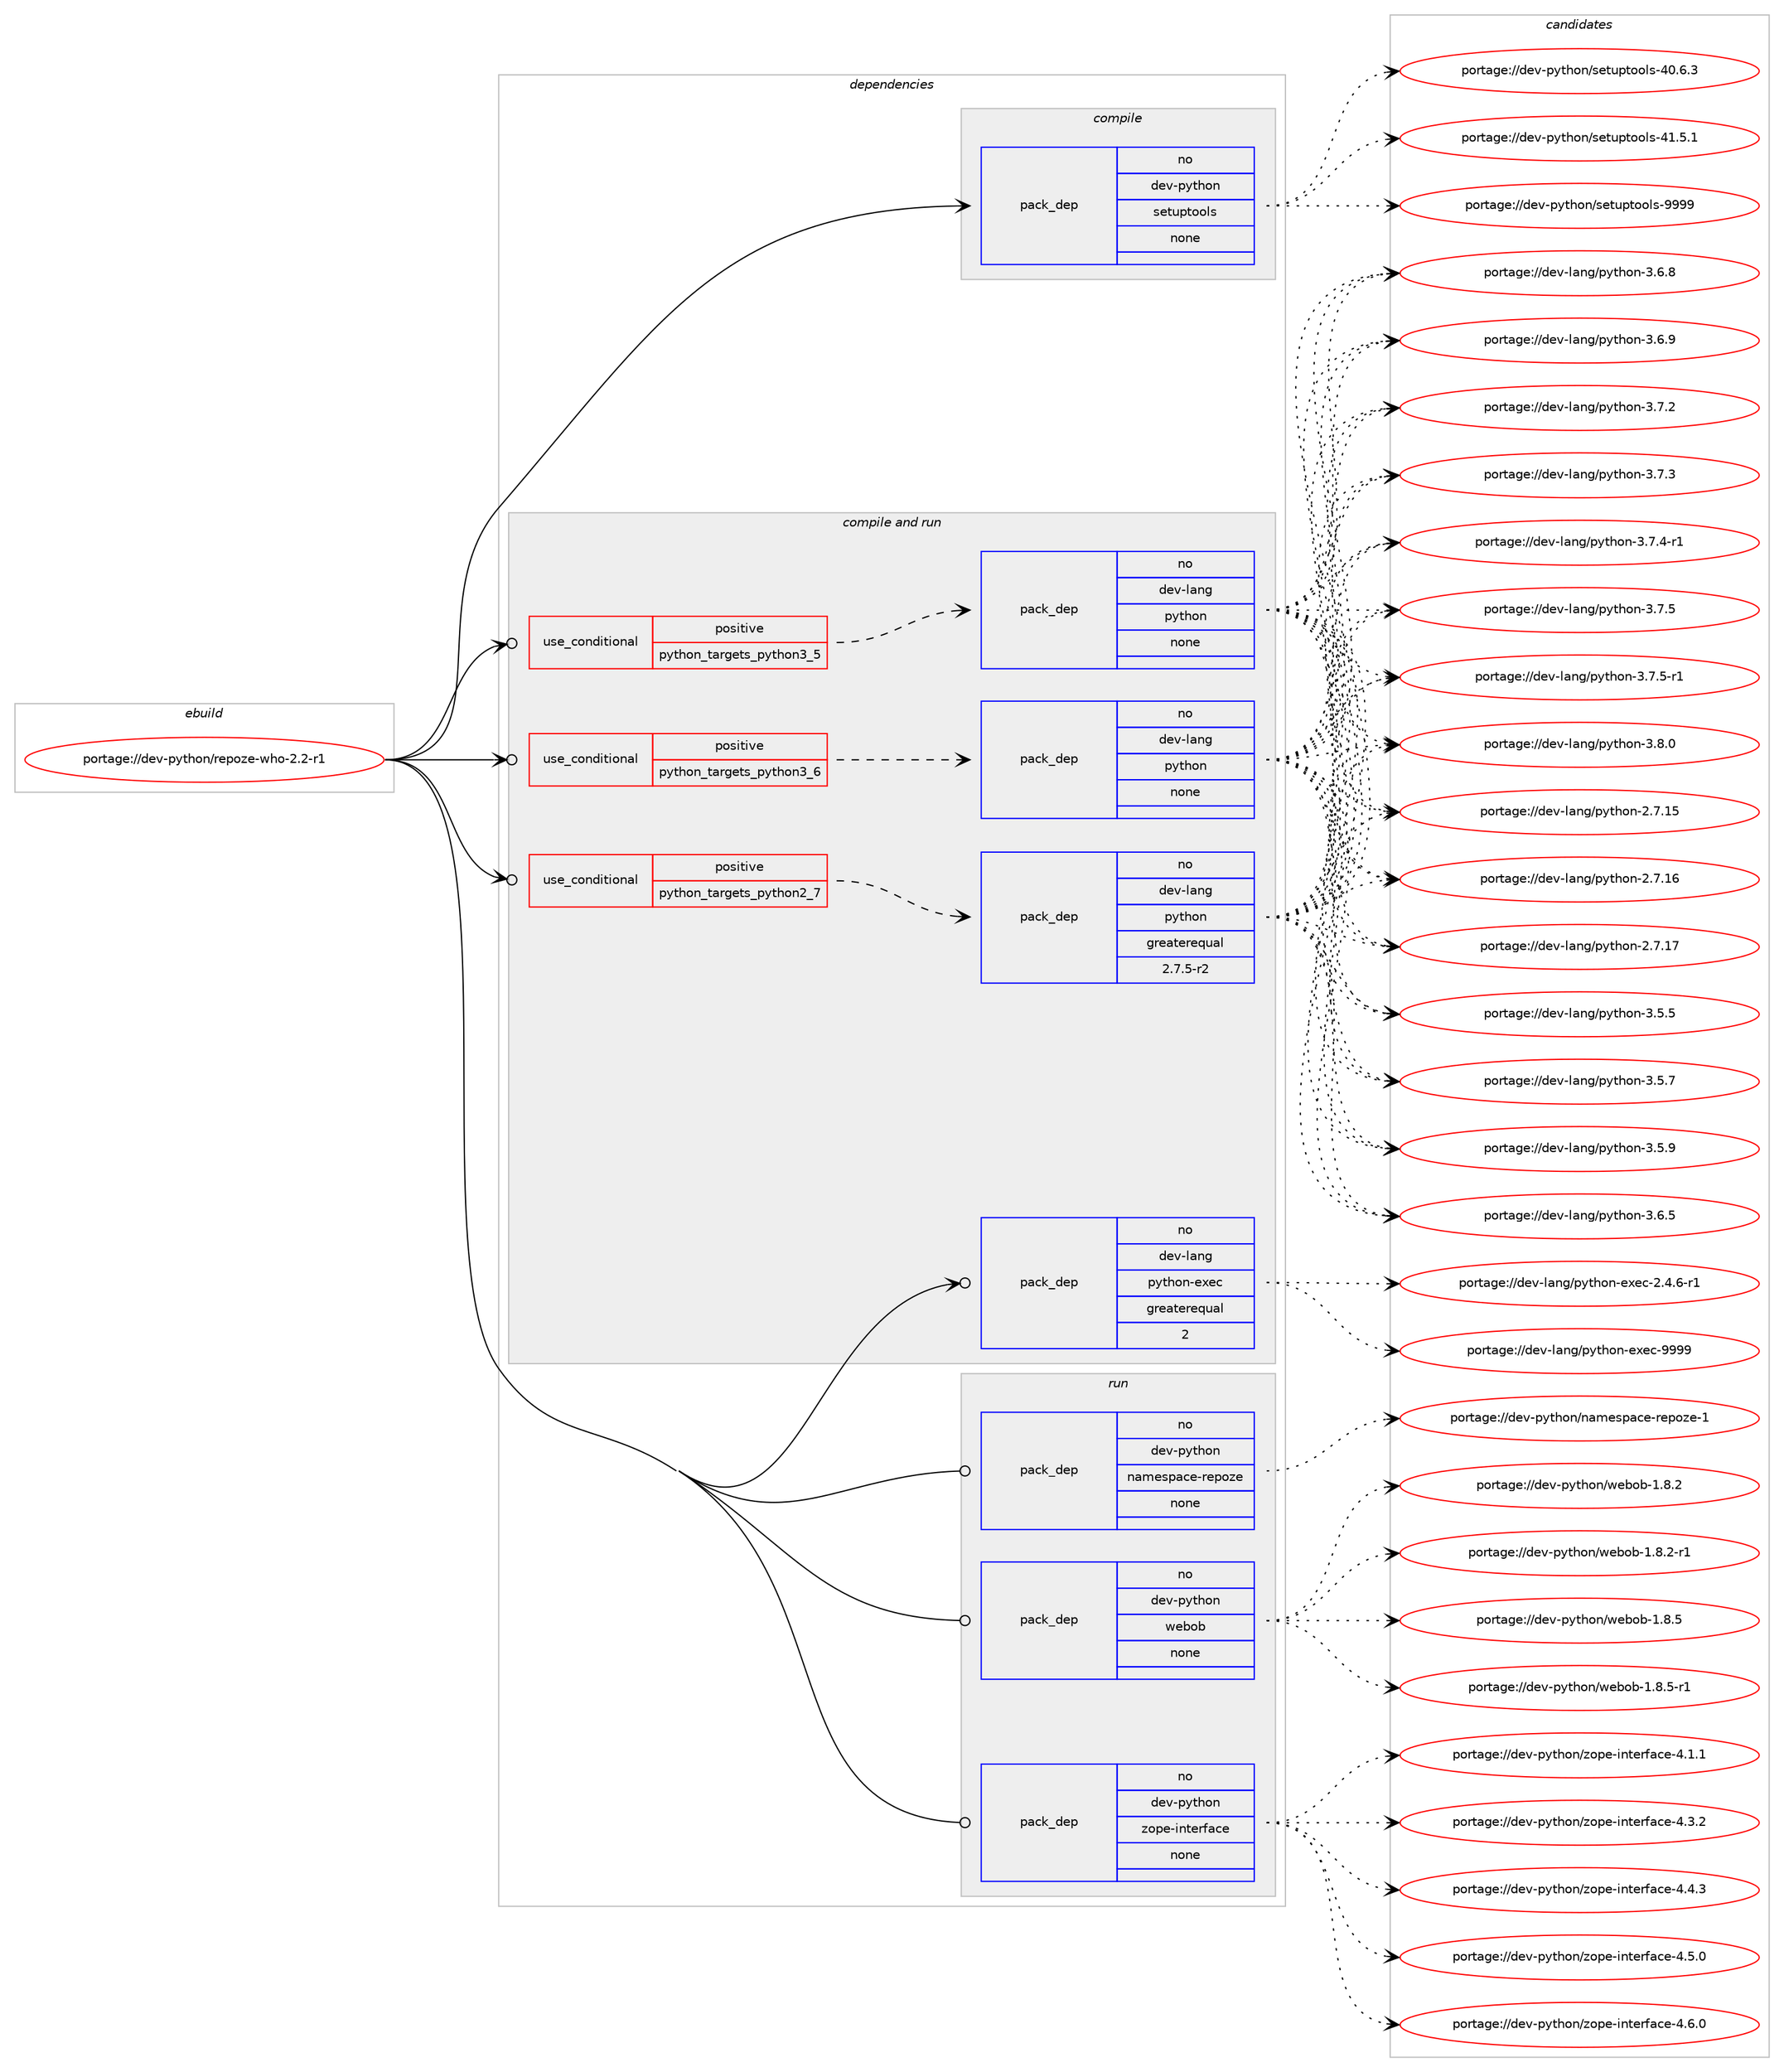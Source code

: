 digraph prolog {

# *************
# Graph options
# *************

newrank=true;
concentrate=true;
compound=true;
graph [rankdir=LR,fontname=Helvetica,fontsize=10,ranksep=1.5];#, ranksep=2.5, nodesep=0.2];
edge  [arrowhead=vee];
node  [fontname=Helvetica,fontsize=10];

# **********
# The ebuild
# **********

subgraph cluster_leftcol {
color=gray;
rank=same;
label=<<i>ebuild</i>>;
id [label="portage://dev-python/repoze-who-2.2-r1", color=red, width=4, href="../dev-python/repoze-who-2.2-r1.svg"];
}

# ****************
# The dependencies
# ****************

subgraph cluster_midcol {
color=gray;
label=<<i>dependencies</i>>;
subgraph cluster_compile {
fillcolor="#eeeeee";
style=filled;
label=<<i>compile</i>>;
subgraph pack128798 {
dependency170108 [label=<<TABLE BORDER="0" CELLBORDER="1" CELLSPACING="0" CELLPADDING="4" WIDTH="220"><TR><TD ROWSPAN="6" CELLPADDING="30">pack_dep</TD></TR><TR><TD WIDTH="110">no</TD></TR><TR><TD>dev-python</TD></TR><TR><TD>setuptools</TD></TR><TR><TD>none</TD></TR><TR><TD></TD></TR></TABLE>>, shape=none, color=blue];
}
id:e -> dependency170108:w [weight=20,style="solid",arrowhead="vee"];
}
subgraph cluster_compileandrun {
fillcolor="#eeeeee";
style=filled;
label=<<i>compile and run</i>>;
subgraph cond37909 {
dependency170109 [label=<<TABLE BORDER="0" CELLBORDER="1" CELLSPACING="0" CELLPADDING="4"><TR><TD ROWSPAN="3" CELLPADDING="10">use_conditional</TD></TR><TR><TD>positive</TD></TR><TR><TD>python_targets_python2_7</TD></TR></TABLE>>, shape=none, color=red];
subgraph pack128799 {
dependency170110 [label=<<TABLE BORDER="0" CELLBORDER="1" CELLSPACING="0" CELLPADDING="4" WIDTH="220"><TR><TD ROWSPAN="6" CELLPADDING="30">pack_dep</TD></TR><TR><TD WIDTH="110">no</TD></TR><TR><TD>dev-lang</TD></TR><TR><TD>python</TD></TR><TR><TD>greaterequal</TD></TR><TR><TD>2.7.5-r2</TD></TR></TABLE>>, shape=none, color=blue];
}
dependency170109:e -> dependency170110:w [weight=20,style="dashed",arrowhead="vee"];
}
id:e -> dependency170109:w [weight=20,style="solid",arrowhead="odotvee"];
subgraph cond37910 {
dependency170111 [label=<<TABLE BORDER="0" CELLBORDER="1" CELLSPACING="0" CELLPADDING="4"><TR><TD ROWSPAN="3" CELLPADDING="10">use_conditional</TD></TR><TR><TD>positive</TD></TR><TR><TD>python_targets_python3_5</TD></TR></TABLE>>, shape=none, color=red];
subgraph pack128800 {
dependency170112 [label=<<TABLE BORDER="0" CELLBORDER="1" CELLSPACING="0" CELLPADDING="4" WIDTH="220"><TR><TD ROWSPAN="6" CELLPADDING="30">pack_dep</TD></TR><TR><TD WIDTH="110">no</TD></TR><TR><TD>dev-lang</TD></TR><TR><TD>python</TD></TR><TR><TD>none</TD></TR><TR><TD></TD></TR></TABLE>>, shape=none, color=blue];
}
dependency170111:e -> dependency170112:w [weight=20,style="dashed",arrowhead="vee"];
}
id:e -> dependency170111:w [weight=20,style="solid",arrowhead="odotvee"];
subgraph cond37911 {
dependency170113 [label=<<TABLE BORDER="0" CELLBORDER="1" CELLSPACING="0" CELLPADDING="4"><TR><TD ROWSPAN="3" CELLPADDING="10">use_conditional</TD></TR><TR><TD>positive</TD></TR><TR><TD>python_targets_python3_6</TD></TR></TABLE>>, shape=none, color=red];
subgraph pack128801 {
dependency170114 [label=<<TABLE BORDER="0" CELLBORDER="1" CELLSPACING="0" CELLPADDING="4" WIDTH="220"><TR><TD ROWSPAN="6" CELLPADDING="30">pack_dep</TD></TR><TR><TD WIDTH="110">no</TD></TR><TR><TD>dev-lang</TD></TR><TR><TD>python</TD></TR><TR><TD>none</TD></TR><TR><TD></TD></TR></TABLE>>, shape=none, color=blue];
}
dependency170113:e -> dependency170114:w [weight=20,style="dashed",arrowhead="vee"];
}
id:e -> dependency170113:w [weight=20,style="solid",arrowhead="odotvee"];
subgraph pack128802 {
dependency170115 [label=<<TABLE BORDER="0" CELLBORDER="1" CELLSPACING="0" CELLPADDING="4" WIDTH="220"><TR><TD ROWSPAN="6" CELLPADDING="30">pack_dep</TD></TR><TR><TD WIDTH="110">no</TD></TR><TR><TD>dev-lang</TD></TR><TR><TD>python-exec</TD></TR><TR><TD>greaterequal</TD></TR><TR><TD>2</TD></TR></TABLE>>, shape=none, color=blue];
}
id:e -> dependency170115:w [weight=20,style="solid",arrowhead="odotvee"];
}
subgraph cluster_run {
fillcolor="#eeeeee";
style=filled;
label=<<i>run</i>>;
subgraph pack128803 {
dependency170116 [label=<<TABLE BORDER="0" CELLBORDER="1" CELLSPACING="0" CELLPADDING="4" WIDTH="220"><TR><TD ROWSPAN="6" CELLPADDING="30">pack_dep</TD></TR><TR><TD WIDTH="110">no</TD></TR><TR><TD>dev-python</TD></TR><TR><TD>namespace-repoze</TD></TR><TR><TD>none</TD></TR><TR><TD></TD></TR></TABLE>>, shape=none, color=blue];
}
id:e -> dependency170116:w [weight=20,style="solid",arrowhead="odot"];
subgraph pack128804 {
dependency170117 [label=<<TABLE BORDER="0" CELLBORDER="1" CELLSPACING="0" CELLPADDING="4" WIDTH="220"><TR><TD ROWSPAN="6" CELLPADDING="30">pack_dep</TD></TR><TR><TD WIDTH="110">no</TD></TR><TR><TD>dev-python</TD></TR><TR><TD>webob</TD></TR><TR><TD>none</TD></TR><TR><TD></TD></TR></TABLE>>, shape=none, color=blue];
}
id:e -> dependency170117:w [weight=20,style="solid",arrowhead="odot"];
subgraph pack128805 {
dependency170118 [label=<<TABLE BORDER="0" CELLBORDER="1" CELLSPACING="0" CELLPADDING="4" WIDTH="220"><TR><TD ROWSPAN="6" CELLPADDING="30">pack_dep</TD></TR><TR><TD WIDTH="110">no</TD></TR><TR><TD>dev-python</TD></TR><TR><TD>zope-interface</TD></TR><TR><TD>none</TD></TR><TR><TD></TD></TR></TABLE>>, shape=none, color=blue];
}
id:e -> dependency170118:w [weight=20,style="solid",arrowhead="odot"];
}
}

# **************
# The candidates
# **************

subgraph cluster_choices {
rank=same;
color=gray;
label=<<i>candidates</i>>;

subgraph choice128798 {
color=black;
nodesep=1;
choiceportage100101118451121211161041111104711510111611711211611111110811545524846544651 [label="portage://dev-python/setuptools-40.6.3", color=red, width=4,href="../dev-python/setuptools-40.6.3.svg"];
choiceportage100101118451121211161041111104711510111611711211611111110811545524946534649 [label="portage://dev-python/setuptools-41.5.1", color=red, width=4,href="../dev-python/setuptools-41.5.1.svg"];
choiceportage10010111845112121116104111110471151011161171121161111111081154557575757 [label="portage://dev-python/setuptools-9999", color=red, width=4,href="../dev-python/setuptools-9999.svg"];
dependency170108:e -> choiceportage100101118451121211161041111104711510111611711211611111110811545524846544651:w [style=dotted,weight="100"];
dependency170108:e -> choiceportage100101118451121211161041111104711510111611711211611111110811545524946534649:w [style=dotted,weight="100"];
dependency170108:e -> choiceportage10010111845112121116104111110471151011161171121161111111081154557575757:w [style=dotted,weight="100"];
}
subgraph choice128799 {
color=black;
nodesep=1;
choiceportage10010111845108971101034711212111610411111045504655464953 [label="portage://dev-lang/python-2.7.15", color=red, width=4,href="../dev-lang/python-2.7.15.svg"];
choiceportage10010111845108971101034711212111610411111045504655464954 [label="portage://dev-lang/python-2.7.16", color=red, width=4,href="../dev-lang/python-2.7.16.svg"];
choiceportage10010111845108971101034711212111610411111045504655464955 [label="portage://dev-lang/python-2.7.17", color=red, width=4,href="../dev-lang/python-2.7.17.svg"];
choiceportage100101118451089711010347112121116104111110455146534653 [label="portage://dev-lang/python-3.5.5", color=red, width=4,href="../dev-lang/python-3.5.5.svg"];
choiceportage100101118451089711010347112121116104111110455146534655 [label="portage://dev-lang/python-3.5.7", color=red, width=4,href="../dev-lang/python-3.5.7.svg"];
choiceportage100101118451089711010347112121116104111110455146534657 [label="portage://dev-lang/python-3.5.9", color=red, width=4,href="../dev-lang/python-3.5.9.svg"];
choiceportage100101118451089711010347112121116104111110455146544653 [label="portage://dev-lang/python-3.6.5", color=red, width=4,href="../dev-lang/python-3.6.5.svg"];
choiceportage100101118451089711010347112121116104111110455146544656 [label="portage://dev-lang/python-3.6.8", color=red, width=4,href="../dev-lang/python-3.6.8.svg"];
choiceportage100101118451089711010347112121116104111110455146544657 [label="portage://dev-lang/python-3.6.9", color=red, width=4,href="../dev-lang/python-3.6.9.svg"];
choiceportage100101118451089711010347112121116104111110455146554650 [label="portage://dev-lang/python-3.7.2", color=red, width=4,href="../dev-lang/python-3.7.2.svg"];
choiceportage100101118451089711010347112121116104111110455146554651 [label="portage://dev-lang/python-3.7.3", color=red, width=4,href="../dev-lang/python-3.7.3.svg"];
choiceportage1001011184510897110103471121211161041111104551465546524511449 [label="portage://dev-lang/python-3.7.4-r1", color=red, width=4,href="../dev-lang/python-3.7.4-r1.svg"];
choiceportage100101118451089711010347112121116104111110455146554653 [label="portage://dev-lang/python-3.7.5", color=red, width=4,href="../dev-lang/python-3.7.5.svg"];
choiceportage1001011184510897110103471121211161041111104551465546534511449 [label="portage://dev-lang/python-3.7.5-r1", color=red, width=4,href="../dev-lang/python-3.7.5-r1.svg"];
choiceportage100101118451089711010347112121116104111110455146564648 [label="portage://dev-lang/python-3.8.0", color=red, width=4,href="../dev-lang/python-3.8.0.svg"];
dependency170110:e -> choiceportage10010111845108971101034711212111610411111045504655464953:w [style=dotted,weight="100"];
dependency170110:e -> choiceportage10010111845108971101034711212111610411111045504655464954:w [style=dotted,weight="100"];
dependency170110:e -> choiceportage10010111845108971101034711212111610411111045504655464955:w [style=dotted,weight="100"];
dependency170110:e -> choiceportage100101118451089711010347112121116104111110455146534653:w [style=dotted,weight="100"];
dependency170110:e -> choiceportage100101118451089711010347112121116104111110455146534655:w [style=dotted,weight="100"];
dependency170110:e -> choiceportage100101118451089711010347112121116104111110455146534657:w [style=dotted,weight="100"];
dependency170110:e -> choiceportage100101118451089711010347112121116104111110455146544653:w [style=dotted,weight="100"];
dependency170110:e -> choiceportage100101118451089711010347112121116104111110455146544656:w [style=dotted,weight="100"];
dependency170110:e -> choiceportage100101118451089711010347112121116104111110455146544657:w [style=dotted,weight="100"];
dependency170110:e -> choiceportage100101118451089711010347112121116104111110455146554650:w [style=dotted,weight="100"];
dependency170110:e -> choiceportage100101118451089711010347112121116104111110455146554651:w [style=dotted,weight="100"];
dependency170110:e -> choiceportage1001011184510897110103471121211161041111104551465546524511449:w [style=dotted,weight="100"];
dependency170110:e -> choiceportage100101118451089711010347112121116104111110455146554653:w [style=dotted,weight="100"];
dependency170110:e -> choiceportage1001011184510897110103471121211161041111104551465546534511449:w [style=dotted,weight="100"];
dependency170110:e -> choiceportage100101118451089711010347112121116104111110455146564648:w [style=dotted,weight="100"];
}
subgraph choice128800 {
color=black;
nodesep=1;
choiceportage10010111845108971101034711212111610411111045504655464953 [label="portage://dev-lang/python-2.7.15", color=red, width=4,href="../dev-lang/python-2.7.15.svg"];
choiceportage10010111845108971101034711212111610411111045504655464954 [label="portage://dev-lang/python-2.7.16", color=red, width=4,href="../dev-lang/python-2.7.16.svg"];
choiceportage10010111845108971101034711212111610411111045504655464955 [label="portage://dev-lang/python-2.7.17", color=red, width=4,href="../dev-lang/python-2.7.17.svg"];
choiceportage100101118451089711010347112121116104111110455146534653 [label="portage://dev-lang/python-3.5.5", color=red, width=4,href="../dev-lang/python-3.5.5.svg"];
choiceportage100101118451089711010347112121116104111110455146534655 [label="portage://dev-lang/python-3.5.7", color=red, width=4,href="../dev-lang/python-3.5.7.svg"];
choiceportage100101118451089711010347112121116104111110455146534657 [label="portage://dev-lang/python-3.5.9", color=red, width=4,href="../dev-lang/python-3.5.9.svg"];
choiceportage100101118451089711010347112121116104111110455146544653 [label="portage://dev-lang/python-3.6.5", color=red, width=4,href="../dev-lang/python-3.6.5.svg"];
choiceportage100101118451089711010347112121116104111110455146544656 [label="portage://dev-lang/python-3.6.8", color=red, width=4,href="../dev-lang/python-3.6.8.svg"];
choiceportage100101118451089711010347112121116104111110455146544657 [label="portage://dev-lang/python-3.6.9", color=red, width=4,href="../dev-lang/python-3.6.9.svg"];
choiceportage100101118451089711010347112121116104111110455146554650 [label="portage://dev-lang/python-3.7.2", color=red, width=4,href="../dev-lang/python-3.7.2.svg"];
choiceportage100101118451089711010347112121116104111110455146554651 [label="portage://dev-lang/python-3.7.3", color=red, width=4,href="../dev-lang/python-3.7.3.svg"];
choiceportage1001011184510897110103471121211161041111104551465546524511449 [label="portage://dev-lang/python-3.7.4-r1", color=red, width=4,href="../dev-lang/python-3.7.4-r1.svg"];
choiceportage100101118451089711010347112121116104111110455146554653 [label="portage://dev-lang/python-3.7.5", color=red, width=4,href="../dev-lang/python-3.7.5.svg"];
choiceportage1001011184510897110103471121211161041111104551465546534511449 [label="portage://dev-lang/python-3.7.5-r1", color=red, width=4,href="../dev-lang/python-3.7.5-r1.svg"];
choiceportage100101118451089711010347112121116104111110455146564648 [label="portage://dev-lang/python-3.8.0", color=red, width=4,href="../dev-lang/python-3.8.0.svg"];
dependency170112:e -> choiceportage10010111845108971101034711212111610411111045504655464953:w [style=dotted,weight="100"];
dependency170112:e -> choiceportage10010111845108971101034711212111610411111045504655464954:w [style=dotted,weight="100"];
dependency170112:e -> choiceportage10010111845108971101034711212111610411111045504655464955:w [style=dotted,weight="100"];
dependency170112:e -> choiceportage100101118451089711010347112121116104111110455146534653:w [style=dotted,weight="100"];
dependency170112:e -> choiceportage100101118451089711010347112121116104111110455146534655:w [style=dotted,weight="100"];
dependency170112:e -> choiceportage100101118451089711010347112121116104111110455146534657:w [style=dotted,weight="100"];
dependency170112:e -> choiceportage100101118451089711010347112121116104111110455146544653:w [style=dotted,weight="100"];
dependency170112:e -> choiceportage100101118451089711010347112121116104111110455146544656:w [style=dotted,weight="100"];
dependency170112:e -> choiceportage100101118451089711010347112121116104111110455146544657:w [style=dotted,weight="100"];
dependency170112:e -> choiceportage100101118451089711010347112121116104111110455146554650:w [style=dotted,weight="100"];
dependency170112:e -> choiceportage100101118451089711010347112121116104111110455146554651:w [style=dotted,weight="100"];
dependency170112:e -> choiceportage1001011184510897110103471121211161041111104551465546524511449:w [style=dotted,weight="100"];
dependency170112:e -> choiceportage100101118451089711010347112121116104111110455146554653:w [style=dotted,weight="100"];
dependency170112:e -> choiceportage1001011184510897110103471121211161041111104551465546534511449:w [style=dotted,weight="100"];
dependency170112:e -> choiceportage100101118451089711010347112121116104111110455146564648:w [style=dotted,weight="100"];
}
subgraph choice128801 {
color=black;
nodesep=1;
choiceportage10010111845108971101034711212111610411111045504655464953 [label="portage://dev-lang/python-2.7.15", color=red, width=4,href="../dev-lang/python-2.7.15.svg"];
choiceportage10010111845108971101034711212111610411111045504655464954 [label="portage://dev-lang/python-2.7.16", color=red, width=4,href="../dev-lang/python-2.7.16.svg"];
choiceportage10010111845108971101034711212111610411111045504655464955 [label="portage://dev-lang/python-2.7.17", color=red, width=4,href="../dev-lang/python-2.7.17.svg"];
choiceportage100101118451089711010347112121116104111110455146534653 [label="portage://dev-lang/python-3.5.5", color=red, width=4,href="../dev-lang/python-3.5.5.svg"];
choiceportage100101118451089711010347112121116104111110455146534655 [label="portage://dev-lang/python-3.5.7", color=red, width=4,href="../dev-lang/python-3.5.7.svg"];
choiceportage100101118451089711010347112121116104111110455146534657 [label="portage://dev-lang/python-3.5.9", color=red, width=4,href="../dev-lang/python-3.5.9.svg"];
choiceportage100101118451089711010347112121116104111110455146544653 [label="portage://dev-lang/python-3.6.5", color=red, width=4,href="../dev-lang/python-3.6.5.svg"];
choiceportage100101118451089711010347112121116104111110455146544656 [label="portage://dev-lang/python-3.6.8", color=red, width=4,href="../dev-lang/python-3.6.8.svg"];
choiceportage100101118451089711010347112121116104111110455146544657 [label="portage://dev-lang/python-3.6.9", color=red, width=4,href="../dev-lang/python-3.6.9.svg"];
choiceportage100101118451089711010347112121116104111110455146554650 [label="portage://dev-lang/python-3.7.2", color=red, width=4,href="../dev-lang/python-3.7.2.svg"];
choiceportage100101118451089711010347112121116104111110455146554651 [label="portage://dev-lang/python-3.7.3", color=red, width=4,href="../dev-lang/python-3.7.3.svg"];
choiceportage1001011184510897110103471121211161041111104551465546524511449 [label="portage://dev-lang/python-3.7.4-r1", color=red, width=4,href="../dev-lang/python-3.7.4-r1.svg"];
choiceportage100101118451089711010347112121116104111110455146554653 [label="portage://dev-lang/python-3.7.5", color=red, width=4,href="../dev-lang/python-3.7.5.svg"];
choiceportage1001011184510897110103471121211161041111104551465546534511449 [label="portage://dev-lang/python-3.7.5-r1", color=red, width=4,href="../dev-lang/python-3.7.5-r1.svg"];
choiceportage100101118451089711010347112121116104111110455146564648 [label="portage://dev-lang/python-3.8.0", color=red, width=4,href="../dev-lang/python-3.8.0.svg"];
dependency170114:e -> choiceportage10010111845108971101034711212111610411111045504655464953:w [style=dotted,weight="100"];
dependency170114:e -> choiceportage10010111845108971101034711212111610411111045504655464954:w [style=dotted,weight="100"];
dependency170114:e -> choiceportage10010111845108971101034711212111610411111045504655464955:w [style=dotted,weight="100"];
dependency170114:e -> choiceportage100101118451089711010347112121116104111110455146534653:w [style=dotted,weight="100"];
dependency170114:e -> choiceportage100101118451089711010347112121116104111110455146534655:w [style=dotted,weight="100"];
dependency170114:e -> choiceportage100101118451089711010347112121116104111110455146534657:w [style=dotted,weight="100"];
dependency170114:e -> choiceportage100101118451089711010347112121116104111110455146544653:w [style=dotted,weight="100"];
dependency170114:e -> choiceportage100101118451089711010347112121116104111110455146544656:w [style=dotted,weight="100"];
dependency170114:e -> choiceportage100101118451089711010347112121116104111110455146544657:w [style=dotted,weight="100"];
dependency170114:e -> choiceportage100101118451089711010347112121116104111110455146554650:w [style=dotted,weight="100"];
dependency170114:e -> choiceportage100101118451089711010347112121116104111110455146554651:w [style=dotted,weight="100"];
dependency170114:e -> choiceportage1001011184510897110103471121211161041111104551465546524511449:w [style=dotted,weight="100"];
dependency170114:e -> choiceportage100101118451089711010347112121116104111110455146554653:w [style=dotted,weight="100"];
dependency170114:e -> choiceportage1001011184510897110103471121211161041111104551465546534511449:w [style=dotted,weight="100"];
dependency170114:e -> choiceportage100101118451089711010347112121116104111110455146564648:w [style=dotted,weight="100"];
}
subgraph choice128802 {
color=black;
nodesep=1;
choiceportage10010111845108971101034711212111610411111045101120101994550465246544511449 [label="portage://dev-lang/python-exec-2.4.6-r1", color=red, width=4,href="../dev-lang/python-exec-2.4.6-r1.svg"];
choiceportage10010111845108971101034711212111610411111045101120101994557575757 [label="portage://dev-lang/python-exec-9999", color=red, width=4,href="../dev-lang/python-exec-9999.svg"];
dependency170115:e -> choiceportage10010111845108971101034711212111610411111045101120101994550465246544511449:w [style=dotted,weight="100"];
dependency170115:e -> choiceportage10010111845108971101034711212111610411111045101120101994557575757:w [style=dotted,weight="100"];
}
subgraph choice128803 {
color=black;
nodesep=1;
choiceportage1001011184511212111610411111047110971091011151129799101451141011121111221014549 [label="portage://dev-python/namespace-repoze-1", color=red, width=4,href="../dev-python/namespace-repoze-1.svg"];
dependency170116:e -> choiceportage1001011184511212111610411111047110971091011151129799101451141011121111221014549:w [style=dotted,weight="100"];
}
subgraph choice128804 {
color=black;
nodesep=1;
choiceportage10010111845112121116104111110471191019811198454946564650 [label="portage://dev-python/webob-1.8.2", color=red, width=4,href="../dev-python/webob-1.8.2.svg"];
choiceportage100101118451121211161041111104711910198111984549465646504511449 [label="portage://dev-python/webob-1.8.2-r1", color=red, width=4,href="../dev-python/webob-1.8.2-r1.svg"];
choiceportage10010111845112121116104111110471191019811198454946564653 [label="portage://dev-python/webob-1.8.5", color=red, width=4,href="../dev-python/webob-1.8.5.svg"];
choiceportage100101118451121211161041111104711910198111984549465646534511449 [label="portage://dev-python/webob-1.8.5-r1", color=red, width=4,href="../dev-python/webob-1.8.5-r1.svg"];
dependency170117:e -> choiceportage10010111845112121116104111110471191019811198454946564650:w [style=dotted,weight="100"];
dependency170117:e -> choiceportage100101118451121211161041111104711910198111984549465646504511449:w [style=dotted,weight="100"];
dependency170117:e -> choiceportage10010111845112121116104111110471191019811198454946564653:w [style=dotted,weight="100"];
dependency170117:e -> choiceportage100101118451121211161041111104711910198111984549465646534511449:w [style=dotted,weight="100"];
}
subgraph choice128805 {
color=black;
nodesep=1;
choiceportage1001011184511212111610411111047122111112101451051101161011141029799101455246494649 [label="portage://dev-python/zope-interface-4.1.1", color=red, width=4,href="../dev-python/zope-interface-4.1.1.svg"];
choiceportage1001011184511212111610411111047122111112101451051101161011141029799101455246514650 [label="portage://dev-python/zope-interface-4.3.2", color=red, width=4,href="../dev-python/zope-interface-4.3.2.svg"];
choiceportage1001011184511212111610411111047122111112101451051101161011141029799101455246524651 [label="portage://dev-python/zope-interface-4.4.3", color=red, width=4,href="../dev-python/zope-interface-4.4.3.svg"];
choiceportage1001011184511212111610411111047122111112101451051101161011141029799101455246534648 [label="portage://dev-python/zope-interface-4.5.0", color=red, width=4,href="../dev-python/zope-interface-4.5.0.svg"];
choiceportage1001011184511212111610411111047122111112101451051101161011141029799101455246544648 [label="portage://dev-python/zope-interface-4.6.0", color=red, width=4,href="../dev-python/zope-interface-4.6.0.svg"];
dependency170118:e -> choiceportage1001011184511212111610411111047122111112101451051101161011141029799101455246494649:w [style=dotted,weight="100"];
dependency170118:e -> choiceportage1001011184511212111610411111047122111112101451051101161011141029799101455246514650:w [style=dotted,weight="100"];
dependency170118:e -> choiceportage1001011184511212111610411111047122111112101451051101161011141029799101455246524651:w [style=dotted,weight="100"];
dependency170118:e -> choiceportage1001011184511212111610411111047122111112101451051101161011141029799101455246534648:w [style=dotted,weight="100"];
dependency170118:e -> choiceportage1001011184511212111610411111047122111112101451051101161011141029799101455246544648:w [style=dotted,weight="100"];
}
}

}
